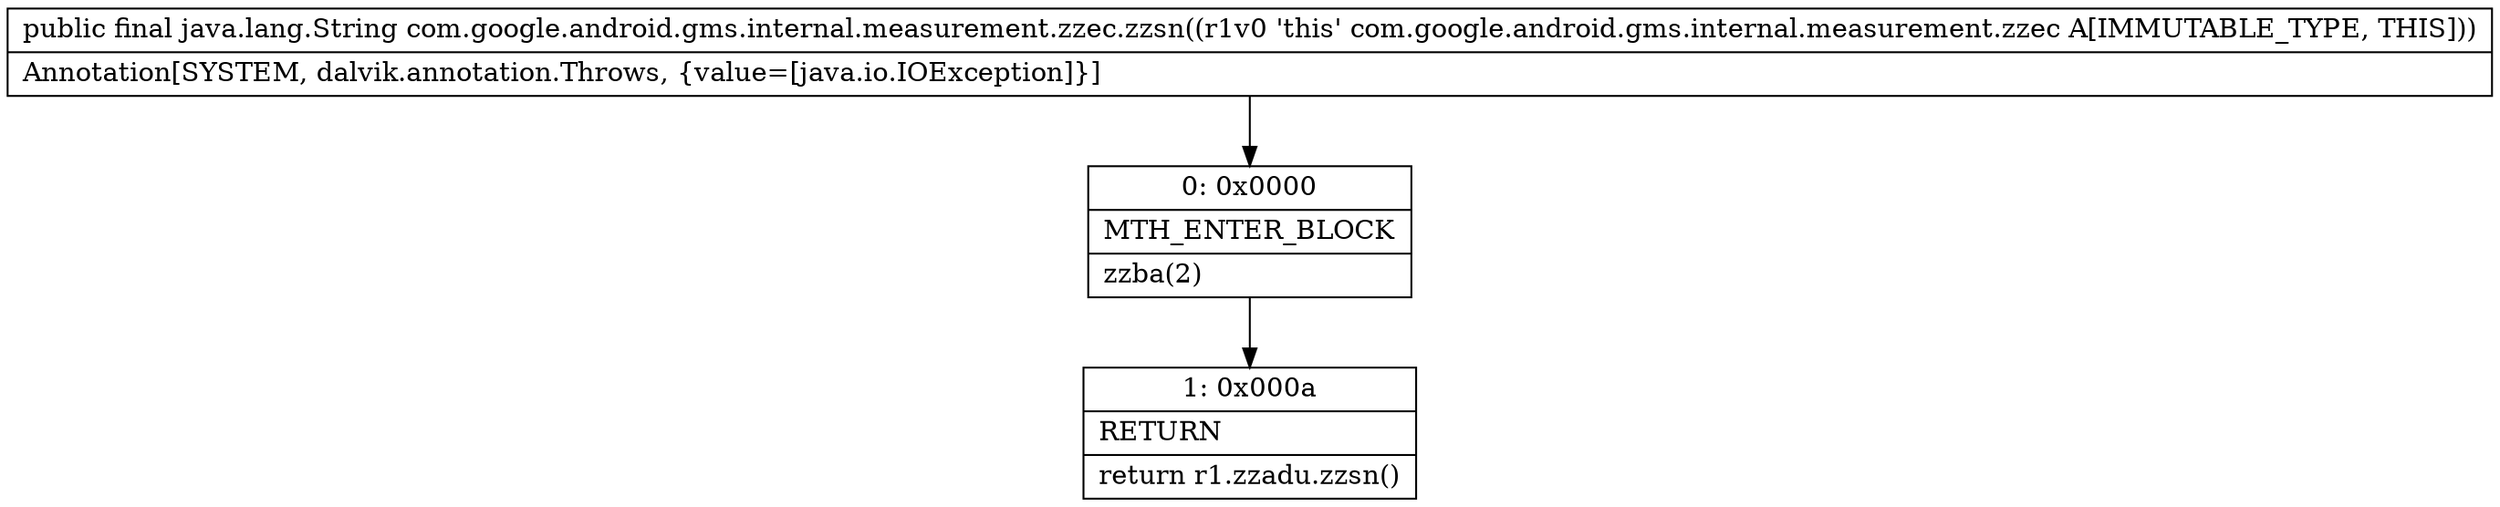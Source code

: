 digraph "CFG forcom.google.android.gms.internal.measurement.zzec.zzsn()Ljava\/lang\/String;" {
Node_0 [shape=record,label="{0\:\ 0x0000|MTH_ENTER_BLOCK\l|zzba(2)\l}"];
Node_1 [shape=record,label="{1\:\ 0x000a|RETURN\l|return r1.zzadu.zzsn()\l}"];
MethodNode[shape=record,label="{public final java.lang.String com.google.android.gms.internal.measurement.zzec.zzsn((r1v0 'this' com.google.android.gms.internal.measurement.zzec A[IMMUTABLE_TYPE, THIS]))  | Annotation[SYSTEM, dalvik.annotation.Throws, \{value=[java.io.IOException]\}]\l}"];
MethodNode -> Node_0;
Node_0 -> Node_1;
}

